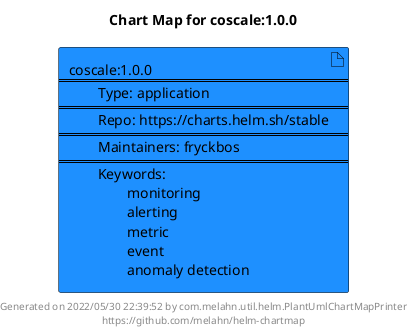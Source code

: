 @startuml
skinparam linetype ortho
skinparam backgroundColor white
skinparam usecaseBorderColor black
skinparam usecaseArrowColor LightSlateGray
skinparam artifactBorderColor black
skinparam artifactArrowColor LightSlateGray

title Chart Map for coscale:1.0.0

'There is one referenced Helm Chart
artifact "coscale:1.0.0\n====\n\tType: application\n====\n\tRepo: https://charts.helm.sh/stable\n====\n\tMaintainers: fryckbos\n====\n\tKeywords: \n\t\tmonitoring\n\t\talerting\n\t\tmetric\n\t\tevent\n\t\tanomaly detection" as coscale_1_0_0 #DodgerBlue

'There are 0 referenced Docker Images

'Chart Dependencies

center footer Generated on 2022/05/30 22:39:52 by com.melahn.util.helm.PlantUmlChartMapPrinter\nhttps://github.com/melahn/helm-chartmap
@enduml
